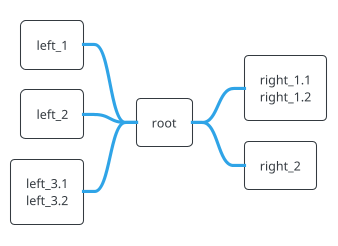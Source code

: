 ' Do not edit
' Theme Gallery
' autogenerated by script
'
@startmindmap
!theme cerulean-outline
+ root
**:right_1.1
right_1.2;
++ right_2

left side

-- left_1
-- left_2
**:left_3.1
left_3.2;
@endmindmap
